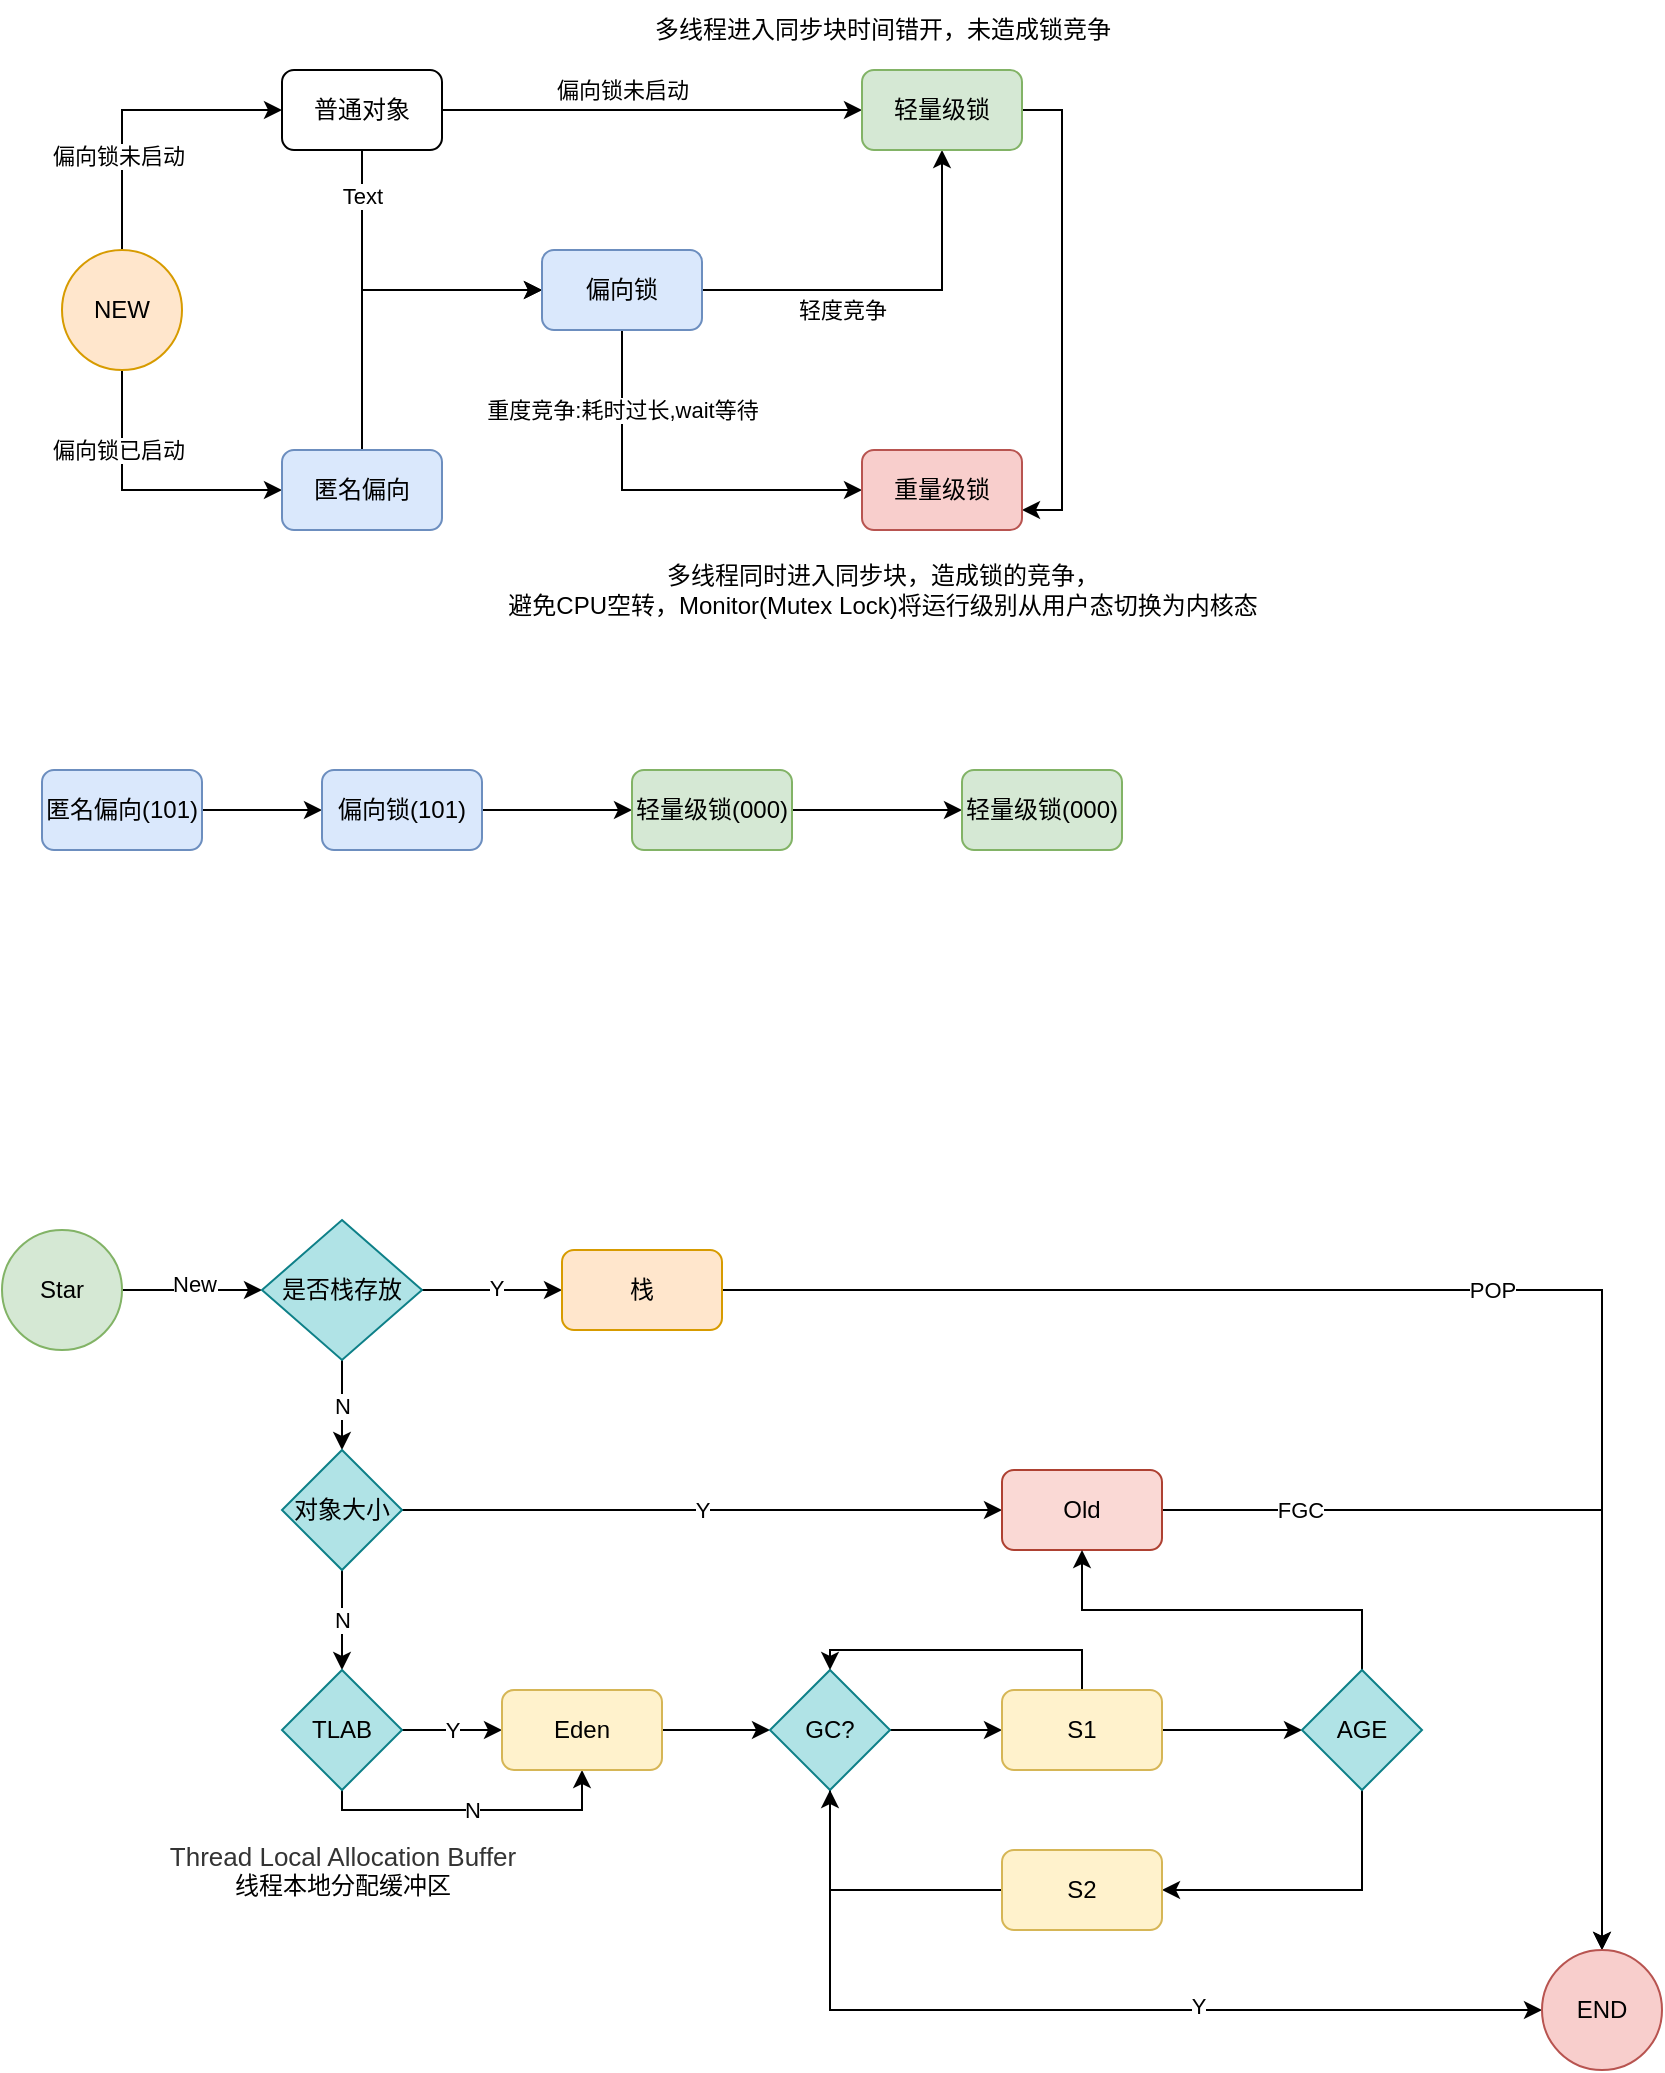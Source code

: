<mxfile version="20.2.3" type="github" pages="2">
  <diagram id="2rhtGO0KNUIndY7hLYg8" name="锁升级">
    <mxGraphModel dx="946" dy="614" grid="1" gridSize="10" guides="1" tooltips="1" connect="1" arrows="1" fold="1" page="1" pageScale="1" pageWidth="827" pageHeight="1169" math="0" shadow="0">
      <root>
        <mxCell id="0" />
        <mxCell id="1" parent="0" />
        <mxCell id="PB4s2rMyjTqHhm2q_QeH-7" style="edgeStyle=orthogonalEdgeStyle;rounded=0;orthogonalLoop=1;jettySize=auto;html=1;exitX=0.5;exitY=1;exitDx=0;exitDy=0;entryX=0;entryY=0.5;entryDx=0;entryDy=0;" parent="1" source="PB4s2rMyjTqHhm2q_QeH-1" target="PB4s2rMyjTqHhm2q_QeH-6" edge="1">
          <mxGeometry relative="1" as="geometry" />
        </mxCell>
        <mxCell id="PB4s2rMyjTqHhm2q_QeH-8" value="偏向锁已启动" style="edgeLabel;html=1;align=center;verticalAlign=middle;resizable=0;points=[];" parent="PB4s2rMyjTqHhm2q_QeH-7" vertex="1" connectable="0">
          <mxGeometry x="-0.429" y="-2" relative="1" as="geometry">
            <mxPoint as="offset" />
          </mxGeometry>
        </mxCell>
        <mxCell id="PB4s2rMyjTqHhm2q_QeH-11" style="edgeStyle=orthogonalEdgeStyle;rounded=0;orthogonalLoop=1;jettySize=auto;html=1;exitX=0.5;exitY=0;exitDx=0;exitDy=0;entryX=0;entryY=0.5;entryDx=0;entryDy=0;" parent="1" source="PB4s2rMyjTqHhm2q_QeH-1" target="PB4s2rMyjTqHhm2q_QeH-4" edge="1">
          <mxGeometry relative="1" as="geometry" />
        </mxCell>
        <mxCell id="PB4s2rMyjTqHhm2q_QeH-12" value="偏向锁未启动" style="edgeLabel;html=1;align=center;verticalAlign=middle;resizable=0;points=[];" parent="PB4s2rMyjTqHhm2q_QeH-11" vertex="1" connectable="0">
          <mxGeometry x="-0.373" y="2" relative="1" as="geometry">
            <mxPoint as="offset" />
          </mxGeometry>
        </mxCell>
        <mxCell id="PB4s2rMyjTqHhm2q_QeH-1" value="NEW" style="ellipse;whiteSpace=wrap;html=1;aspect=fixed;fillColor=#ffe6cc;strokeColor=#d79b00;" parent="1" vertex="1">
          <mxGeometry x="60" y="220" width="60" height="60" as="geometry" />
        </mxCell>
        <mxCell id="PB4s2rMyjTqHhm2q_QeH-16" style="edgeStyle=orthogonalEdgeStyle;rounded=0;orthogonalLoop=1;jettySize=auto;html=1;exitX=1;exitY=0.5;exitDx=0;exitDy=0;entryX=0;entryY=0.5;entryDx=0;entryDy=0;" parent="1" source="PB4s2rMyjTqHhm2q_QeH-4" target="PB4s2rMyjTqHhm2q_QeH-14" edge="1">
          <mxGeometry relative="1" as="geometry" />
        </mxCell>
        <mxCell id="PB4s2rMyjTqHhm2q_QeH-17" value="偏向锁未启动" style="edgeLabel;html=1;align=center;verticalAlign=middle;resizable=0;points=[];" parent="PB4s2rMyjTqHhm2q_QeH-16" vertex="1" connectable="0">
          <mxGeometry x="-0.114" y="-1" relative="1" as="geometry">
            <mxPoint x="-3" y="-11" as="offset" />
          </mxGeometry>
        </mxCell>
        <mxCell id="PB4s2rMyjTqHhm2q_QeH-18" style="edgeStyle=orthogonalEdgeStyle;rounded=0;orthogonalLoop=1;jettySize=auto;html=1;exitX=0.5;exitY=1;exitDx=0;exitDy=0;entryX=0;entryY=0.5;entryDx=0;entryDy=0;" parent="1" source="PB4s2rMyjTqHhm2q_QeH-4" target="PB4s2rMyjTqHhm2q_QeH-13" edge="1">
          <mxGeometry relative="1" as="geometry" />
        </mxCell>
        <mxCell id="PB4s2rMyjTqHhm2q_QeH-20" value="Text" style="edgeLabel;html=1;align=center;verticalAlign=middle;resizable=0;points=[];" parent="PB4s2rMyjTqHhm2q_QeH-18" vertex="1" connectable="0">
          <mxGeometry x="-0.713" relative="1" as="geometry">
            <mxPoint as="offset" />
          </mxGeometry>
        </mxCell>
        <mxCell id="PB4s2rMyjTqHhm2q_QeH-4" value="普通对象" style="rounded=1;whiteSpace=wrap;html=1;" parent="1" vertex="1">
          <mxGeometry x="170" y="130" width="80" height="40" as="geometry" />
        </mxCell>
        <mxCell id="PB4s2rMyjTqHhm2q_QeH-19" style="edgeStyle=orthogonalEdgeStyle;rounded=0;orthogonalLoop=1;jettySize=auto;html=1;exitX=0.5;exitY=0;exitDx=0;exitDy=0;" parent="1" source="PB4s2rMyjTqHhm2q_QeH-6" edge="1">
          <mxGeometry relative="1" as="geometry">
            <mxPoint x="300" y="240" as="targetPoint" />
            <Array as="points">
              <mxPoint x="210" y="240" />
            </Array>
          </mxGeometry>
        </mxCell>
        <mxCell id="PB4s2rMyjTqHhm2q_QeH-6" value="匿名偏向" style="rounded=1;whiteSpace=wrap;html=1;fillColor=#dae8fc;strokeColor=#6c8ebf;" parent="1" vertex="1">
          <mxGeometry x="170" y="320" width="80" height="40" as="geometry" />
        </mxCell>
        <mxCell id="PB4s2rMyjTqHhm2q_QeH-21" value="轻度竞争" style="edgeStyle=orthogonalEdgeStyle;rounded=0;orthogonalLoop=1;jettySize=auto;html=1;exitX=1;exitY=0.5;exitDx=0;exitDy=0;" parent="1" source="PB4s2rMyjTqHhm2q_QeH-13" target="PB4s2rMyjTqHhm2q_QeH-14" edge="1">
          <mxGeometry x="-0.263" y="-10" relative="1" as="geometry">
            <mxPoint as="offset" />
          </mxGeometry>
        </mxCell>
        <mxCell id="PB4s2rMyjTqHhm2q_QeH-22" style="edgeStyle=orthogonalEdgeStyle;rounded=0;orthogonalLoop=1;jettySize=auto;html=1;exitX=0.5;exitY=1;exitDx=0;exitDy=0;entryX=0;entryY=0.5;entryDx=0;entryDy=0;" parent="1" source="PB4s2rMyjTqHhm2q_QeH-13" target="PB4s2rMyjTqHhm2q_QeH-15" edge="1">
          <mxGeometry relative="1" as="geometry" />
        </mxCell>
        <mxCell id="PB4s2rMyjTqHhm2q_QeH-23" value="重度竞争:耗时过长,wait等待" style="edgeLabel;html=1;align=center;verticalAlign=middle;resizable=0;points=[];" parent="PB4s2rMyjTqHhm2q_QeH-22" vertex="1" connectable="0">
          <mxGeometry x="-0.73" y="1" relative="1" as="geometry">
            <mxPoint x="-1" y="13" as="offset" />
          </mxGeometry>
        </mxCell>
        <mxCell id="PB4s2rMyjTqHhm2q_QeH-13" value="偏向锁" style="rounded=1;whiteSpace=wrap;html=1;fillColor=#dae8fc;strokeColor=#6c8ebf;" parent="1" vertex="1">
          <mxGeometry x="300" y="220" width="80" height="40" as="geometry" />
        </mxCell>
        <mxCell id="PB4s2rMyjTqHhm2q_QeH-24" style="edgeStyle=orthogonalEdgeStyle;rounded=0;orthogonalLoop=1;jettySize=auto;html=1;exitX=1;exitY=0.5;exitDx=0;exitDy=0;entryX=1;entryY=0.75;entryDx=0;entryDy=0;" parent="1" source="PB4s2rMyjTqHhm2q_QeH-14" target="PB4s2rMyjTqHhm2q_QeH-15" edge="1">
          <mxGeometry relative="1" as="geometry" />
        </mxCell>
        <mxCell id="PB4s2rMyjTqHhm2q_QeH-14" value="轻量级锁" style="rounded=1;whiteSpace=wrap;html=1;fillColor=#d5e8d4;strokeColor=#82b366;" parent="1" vertex="1">
          <mxGeometry x="460" y="130" width="80" height="40" as="geometry" />
        </mxCell>
        <mxCell id="PB4s2rMyjTqHhm2q_QeH-15" value="重量级锁" style="rounded=1;whiteSpace=wrap;html=1;fillColor=#f8cecc;strokeColor=#b85450;" parent="1" vertex="1">
          <mxGeometry x="460" y="320" width="80" height="40" as="geometry" />
        </mxCell>
        <mxCell id="PB4s2rMyjTqHhm2q_QeH-25" value="多线程进入同步块时间错开，未造成锁竞争" style="text;html=1;align=center;verticalAlign=middle;resizable=0;points=[];autosize=1;strokeColor=none;fillColor=none;" parent="1" vertex="1">
          <mxGeometry x="345" y="95" width="250" height="30" as="geometry" />
        </mxCell>
        <mxCell id="PB4s2rMyjTqHhm2q_QeH-26" value="多线程同时进入同步块，造成锁的竞争，&lt;br&gt;避免CPU空转，Monitor(Mutex Lock)将运行级别从用户态切换为内核态" style="text;html=1;align=center;verticalAlign=middle;resizable=0;points=[];autosize=1;strokeColor=none;fillColor=none;" parent="1" vertex="1">
          <mxGeometry x="270" y="370" width="400" height="40" as="geometry" />
        </mxCell>
        <mxCell id="PB4s2rMyjTqHhm2q_QeH-32" style="edgeStyle=orthogonalEdgeStyle;rounded=0;orthogonalLoop=1;jettySize=auto;html=1;exitX=1;exitY=0.5;exitDx=0;exitDy=0;entryX=0;entryY=0.5;entryDx=0;entryDy=0;" parent="1" source="PB4s2rMyjTqHhm2q_QeH-28" target="PB4s2rMyjTqHhm2q_QeH-29" edge="1">
          <mxGeometry relative="1" as="geometry" />
        </mxCell>
        <mxCell id="PB4s2rMyjTqHhm2q_QeH-28" value="匿名偏向(101)" style="rounded=1;whiteSpace=wrap;html=1;fillColor=#dae8fc;strokeColor=#6c8ebf;" parent="1" vertex="1">
          <mxGeometry x="50" y="480" width="80" height="40" as="geometry" />
        </mxCell>
        <mxCell id="PB4s2rMyjTqHhm2q_QeH-33" style="edgeStyle=orthogonalEdgeStyle;rounded=0;orthogonalLoop=1;jettySize=auto;html=1;exitX=1;exitY=0.5;exitDx=0;exitDy=0;entryX=0;entryY=0.5;entryDx=0;entryDy=0;" parent="1" source="PB4s2rMyjTqHhm2q_QeH-29" target="PB4s2rMyjTqHhm2q_QeH-30" edge="1">
          <mxGeometry relative="1" as="geometry" />
        </mxCell>
        <mxCell id="PB4s2rMyjTqHhm2q_QeH-29" value="偏向锁(101)" style="rounded=1;whiteSpace=wrap;html=1;fillColor=#dae8fc;strokeColor=#6c8ebf;" parent="1" vertex="1">
          <mxGeometry x="190" y="480" width="80" height="40" as="geometry" />
        </mxCell>
        <mxCell id="PB4s2rMyjTqHhm2q_QeH-34" style="edgeStyle=orthogonalEdgeStyle;rounded=0;orthogonalLoop=1;jettySize=auto;html=1;exitX=1;exitY=0.5;exitDx=0;exitDy=0;entryX=0;entryY=0.5;entryDx=0;entryDy=0;" parent="1" source="PB4s2rMyjTqHhm2q_QeH-30" target="PB4s2rMyjTqHhm2q_QeH-31" edge="1">
          <mxGeometry relative="1" as="geometry" />
        </mxCell>
        <mxCell id="PB4s2rMyjTqHhm2q_QeH-30" value="轻量级锁(000)" style="rounded=1;whiteSpace=wrap;html=1;fillColor=#d5e8d4;strokeColor=#82b366;" parent="1" vertex="1">
          <mxGeometry x="345" y="480" width="80" height="40" as="geometry" />
        </mxCell>
        <mxCell id="PB4s2rMyjTqHhm2q_QeH-31" value="轻量级锁(000)" style="rounded=1;whiteSpace=wrap;html=1;fillColor=#d5e8d4;strokeColor=#82b366;" parent="1" vertex="1">
          <mxGeometry x="510" y="480" width="80" height="40" as="geometry" />
        </mxCell>
        <mxCell id="PB4s2rMyjTqHhm2q_QeH-38" style="edgeStyle=orthogonalEdgeStyle;rounded=0;orthogonalLoop=1;jettySize=auto;html=1;exitX=1;exitY=0.5;exitDx=0;exitDy=0;" parent="1" source="PB4s2rMyjTqHhm2q_QeH-36" target="PB4s2rMyjTqHhm2q_QeH-37" edge="1">
          <mxGeometry relative="1" as="geometry" />
        </mxCell>
        <mxCell id="PB4s2rMyjTqHhm2q_QeH-40" value="New" style="edgeLabel;html=1;align=center;verticalAlign=middle;resizable=0;points=[];" parent="PB4s2rMyjTqHhm2q_QeH-38" vertex="1" connectable="0">
          <mxGeometry x="0.029" y="3" relative="1" as="geometry">
            <mxPoint as="offset" />
          </mxGeometry>
        </mxCell>
        <mxCell id="PB4s2rMyjTqHhm2q_QeH-36" value="Star" style="ellipse;whiteSpace=wrap;html=1;aspect=fixed;fillColor=#d5e8d4;strokeColor=#82b366;" parent="1" vertex="1">
          <mxGeometry x="30" y="710" width="60" height="60" as="geometry" />
        </mxCell>
        <mxCell id="PB4s2rMyjTqHhm2q_QeH-44" style="edgeStyle=orthogonalEdgeStyle;rounded=0;orthogonalLoop=1;jettySize=auto;html=1;exitX=1;exitY=0.5;exitDx=0;exitDy=0;" parent="1" source="PB4s2rMyjTqHhm2q_QeH-37" target="PB4s2rMyjTqHhm2q_QeH-43" edge="1">
          <mxGeometry relative="1" as="geometry" />
        </mxCell>
        <mxCell id="PB4s2rMyjTqHhm2q_QeH-45" value="Y" style="edgeLabel;html=1;align=center;verticalAlign=middle;resizable=0;points=[];" parent="PB4s2rMyjTqHhm2q_QeH-44" vertex="1" connectable="0">
          <mxGeometry x="0.057" y="2" relative="1" as="geometry">
            <mxPoint y="1" as="offset" />
          </mxGeometry>
        </mxCell>
        <mxCell id="PB4s2rMyjTqHhm2q_QeH-46" value="N" style="edgeStyle=orthogonalEdgeStyle;rounded=0;orthogonalLoop=1;jettySize=auto;html=1;exitX=0.5;exitY=1;exitDx=0;exitDy=0;entryX=0.5;entryY=0;entryDx=0;entryDy=0;" parent="1" source="PB4s2rMyjTqHhm2q_QeH-37" target="PB4s2rMyjTqHhm2q_QeH-41" edge="1">
          <mxGeometry relative="1" as="geometry" />
        </mxCell>
        <mxCell id="PB4s2rMyjTqHhm2q_QeH-37" value="是否栈存放" style="rhombus;whiteSpace=wrap;html=1;fillColor=#b0e3e6;strokeColor=#0e8088;" parent="1" vertex="1">
          <mxGeometry x="160" y="705" width="80" height="70" as="geometry" />
        </mxCell>
        <mxCell id="PB4s2rMyjTqHhm2q_QeH-48" value="N" style="edgeStyle=orthogonalEdgeStyle;rounded=0;orthogonalLoop=1;jettySize=auto;html=1;exitX=0.5;exitY=1;exitDx=0;exitDy=0;" parent="1" source="PB4s2rMyjTqHhm2q_QeH-41" target="PB4s2rMyjTqHhm2q_QeH-47" edge="1">
          <mxGeometry relative="1" as="geometry" />
        </mxCell>
        <mxCell id="PB4s2rMyjTqHhm2q_QeH-58" value="Y" style="edgeStyle=orthogonalEdgeStyle;rounded=0;orthogonalLoop=1;jettySize=auto;html=1;exitX=1;exitY=0.5;exitDx=0;exitDy=0;" parent="1" source="PB4s2rMyjTqHhm2q_QeH-41" target="PB4s2rMyjTqHhm2q_QeH-49" edge="1">
          <mxGeometry relative="1" as="geometry" />
        </mxCell>
        <mxCell id="PB4s2rMyjTqHhm2q_QeH-41" value="对象大小" style="rhombus;whiteSpace=wrap;html=1;fillColor=#b0e3e6;strokeColor=#0e8088;" parent="1" vertex="1">
          <mxGeometry x="170" y="820" width="60" height="60" as="geometry" />
        </mxCell>
        <mxCell id="PB4s2rMyjTqHhm2q_QeH-61" value="POP" style="edgeStyle=orthogonalEdgeStyle;rounded=0;orthogonalLoop=1;jettySize=auto;html=1;exitX=1;exitY=0.5;exitDx=0;exitDy=0;entryX=0.5;entryY=0;entryDx=0;entryDy=0;" parent="1" source="PB4s2rMyjTqHhm2q_QeH-43" target="PB4s2rMyjTqHhm2q_QeH-60" edge="1">
          <mxGeometry relative="1" as="geometry" />
        </mxCell>
        <mxCell id="PB4s2rMyjTqHhm2q_QeH-43" value="栈" style="rounded=1;whiteSpace=wrap;html=1;fillColor=#ffe6cc;strokeColor=#d79b00;" parent="1" vertex="1">
          <mxGeometry x="310" y="720" width="80" height="40" as="geometry" />
        </mxCell>
        <mxCell id="PB4s2rMyjTqHhm2q_QeH-52" value="Y" style="edgeStyle=orthogonalEdgeStyle;rounded=0;orthogonalLoop=1;jettySize=auto;html=1;exitX=1;exitY=0.5;exitDx=0;exitDy=0;" parent="1" source="PB4s2rMyjTqHhm2q_QeH-47" target="PB4s2rMyjTqHhm2q_QeH-51" edge="1">
          <mxGeometry relative="1" as="geometry" />
        </mxCell>
        <mxCell id="PB4s2rMyjTqHhm2q_QeH-53" value="N" style="edgeStyle=orthogonalEdgeStyle;rounded=0;orthogonalLoop=1;jettySize=auto;html=1;exitX=0.5;exitY=1;exitDx=0;exitDy=0;entryX=0.5;entryY=1;entryDx=0;entryDy=0;" parent="1" source="PB4s2rMyjTqHhm2q_QeH-47" target="PB4s2rMyjTqHhm2q_QeH-51" edge="1">
          <mxGeometry relative="1" as="geometry">
            <Array as="points">
              <mxPoint x="200" y="1000" />
              <mxPoint x="320" y="1000" />
            </Array>
          </mxGeometry>
        </mxCell>
        <mxCell id="PB4s2rMyjTqHhm2q_QeH-47" value="TLAB" style="rhombus;whiteSpace=wrap;html=1;fillColor=#b0e3e6;strokeColor=#0e8088;" parent="1" vertex="1">
          <mxGeometry x="170" y="930" width="60" height="60" as="geometry" />
        </mxCell>
        <mxCell id="PB4s2rMyjTqHhm2q_QeH-63" value="" style="edgeStyle=orthogonalEdgeStyle;rounded=0;orthogonalLoop=1;jettySize=auto;html=1;exitX=1;exitY=0.5;exitDx=0;exitDy=0;entryX=0.5;entryY=0;entryDx=0;entryDy=0;" parent="1" source="PB4s2rMyjTqHhm2q_QeH-49" target="PB4s2rMyjTqHhm2q_QeH-60" edge="1">
          <mxGeometry relative="1" as="geometry">
            <mxPoint x="720" y="920" as="targetPoint" />
          </mxGeometry>
        </mxCell>
        <mxCell id="PB4s2rMyjTqHhm2q_QeH-71" value="FGC" style="edgeLabel;html=1;align=center;verticalAlign=middle;resizable=0;points=[];" parent="PB4s2rMyjTqHhm2q_QeH-63" vertex="1" connectable="0">
          <mxGeometry x="-0.686" y="1" relative="1" as="geometry">
            <mxPoint y="1" as="offset" />
          </mxGeometry>
        </mxCell>
        <mxCell id="PB4s2rMyjTqHhm2q_QeH-49" value="Old" style="rounded=1;whiteSpace=wrap;html=1;fillColor=#fad9d5;strokeColor=#ae4132;" parent="1" vertex="1">
          <mxGeometry x="530" y="830" width="80" height="40" as="geometry" />
        </mxCell>
        <mxCell id="PB4s2rMyjTqHhm2q_QeH-50" value="&lt;span style=&quot;color: rgb(51, 51, 51); font-family: Arial, sans-serif; font-size: 13px; text-align: start; background-color: rgb(255, 255, 255);&quot;&gt;Thread Local Allocation Buffer&lt;br&gt;&lt;/span&gt;线程本地分配缓冲区" style="text;html=1;align=center;verticalAlign=middle;resizable=0;points=[];autosize=1;strokeColor=none;fillColor=none;" parent="1" vertex="1">
          <mxGeometry x="100" y="1010" width="200" height="40" as="geometry" />
        </mxCell>
        <mxCell id="PB4s2rMyjTqHhm2q_QeH-65" style="edgeStyle=orthogonalEdgeStyle;rounded=0;orthogonalLoop=1;jettySize=auto;html=1;exitX=1;exitY=0.5;exitDx=0;exitDy=0;entryX=0;entryY=0.5;entryDx=0;entryDy=0;" parent="1" source="PB4s2rMyjTqHhm2q_QeH-51" target="PB4s2rMyjTqHhm2q_QeH-56" edge="1">
          <mxGeometry relative="1" as="geometry" />
        </mxCell>
        <mxCell id="PB4s2rMyjTqHhm2q_QeH-51" value="Eden" style="rounded=1;whiteSpace=wrap;html=1;fillColor=#fff2cc;strokeColor=#d6b656;" parent="1" vertex="1">
          <mxGeometry x="280" y="940" width="80" height="40" as="geometry" />
        </mxCell>
        <mxCell id="PB4s2rMyjTqHhm2q_QeH-66" style="edgeStyle=orthogonalEdgeStyle;rounded=0;orthogonalLoop=1;jettySize=auto;html=1;exitX=1;exitY=0.5;exitDx=0;exitDy=0;entryX=0;entryY=0.5;entryDx=0;entryDy=0;" parent="1" source="PB4s2rMyjTqHhm2q_QeH-56" target="PB4s2rMyjTqHhm2q_QeH-64" edge="1">
          <mxGeometry relative="1" as="geometry" />
        </mxCell>
        <mxCell id="PB4s2rMyjTqHhm2q_QeH-75" style="edgeStyle=orthogonalEdgeStyle;rounded=0;orthogonalLoop=1;jettySize=auto;html=1;exitX=0.5;exitY=1;exitDx=0;exitDy=0;entryX=0;entryY=0.5;entryDx=0;entryDy=0;" parent="1" source="PB4s2rMyjTqHhm2q_QeH-56" target="PB4s2rMyjTqHhm2q_QeH-60" edge="1">
          <mxGeometry relative="1" as="geometry" />
        </mxCell>
        <mxCell id="PB4s2rMyjTqHhm2q_QeH-76" value="Y" style="edgeLabel;html=1;align=center;verticalAlign=middle;resizable=0;points=[];" parent="PB4s2rMyjTqHhm2q_QeH-75" vertex="1" connectable="0">
          <mxGeometry x="0.262" y="3" relative="1" as="geometry">
            <mxPoint y="1" as="offset" />
          </mxGeometry>
        </mxCell>
        <mxCell id="PB4s2rMyjTqHhm2q_QeH-56" value="GC?" style="rhombus;whiteSpace=wrap;html=1;fillColor=#b0e3e6;strokeColor=#0e8088;" parent="1" vertex="1">
          <mxGeometry x="414" y="930" width="60" height="60" as="geometry" />
        </mxCell>
        <mxCell id="PB4s2rMyjTqHhm2q_QeH-60" value="END" style="ellipse;whiteSpace=wrap;html=1;aspect=fixed;fillColor=#f8cecc;strokeColor=#b85450;" parent="1" vertex="1">
          <mxGeometry x="800" y="1070" width="60" height="60" as="geometry" />
        </mxCell>
        <mxCell id="PB4s2rMyjTqHhm2q_QeH-67" style="edgeStyle=orthogonalEdgeStyle;rounded=0;orthogonalLoop=1;jettySize=auto;html=1;exitX=0.5;exitY=0;exitDx=0;exitDy=0;entryX=0.5;entryY=0;entryDx=0;entryDy=0;" parent="1" source="PB4s2rMyjTqHhm2q_QeH-64" target="PB4s2rMyjTqHhm2q_QeH-56" edge="1">
          <mxGeometry relative="1" as="geometry" />
        </mxCell>
        <mxCell id="PB4s2rMyjTqHhm2q_QeH-69" style="edgeStyle=orthogonalEdgeStyle;rounded=0;orthogonalLoop=1;jettySize=auto;html=1;exitX=1;exitY=0.5;exitDx=0;exitDy=0;entryX=0;entryY=0.5;entryDx=0;entryDy=0;" parent="1" source="PB4s2rMyjTqHhm2q_QeH-64" target="PB4s2rMyjTqHhm2q_QeH-68" edge="1">
          <mxGeometry relative="1" as="geometry" />
        </mxCell>
        <mxCell id="PB4s2rMyjTqHhm2q_QeH-64" value="S1" style="rounded=1;whiteSpace=wrap;html=1;fillColor=#fff2cc;strokeColor=#d6b656;" parent="1" vertex="1">
          <mxGeometry x="530" y="940" width="80" height="40" as="geometry" />
        </mxCell>
        <mxCell id="PB4s2rMyjTqHhm2q_QeH-70" style="edgeStyle=orthogonalEdgeStyle;rounded=0;orthogonalLoop=1;jettySize=auto;html=1;exitX=0.5;exitY=0;exitDx=0;exitDy=0;entryX=0.5;entryY=1;entryDx=0;entryDy=0;" parent="1" source="PB4s2rMyjTqHhm2q_QeH-68" target="PB4s2rMyjTqHhm2q_QeH-49" edge="1">
          <mxGeometry relative="1" as="geometry" />
        </mxCell>
        <mxCell id="PB4s2rMyjTqHhm2q_QeH-73" style="edgeStyle=orthogonalEdgeStyle;rounded=0;orthogonalLoop=1;jettySize=auto;html=1;exitX=0.5;exitY=1;exitDx=0;exitDy=0;entryX=1;entryY=0.5;entryDx=0;entryDy=0;" parent="1" source="PB4s2rMyjTqHhm2q_QeH-68" target="PB4s2rMyjTqHhm2q_QeH-72" edge="1">
          <mxGeometry relative="1" as="geometry" />
        </mxCell>
        <mxCell id="PB4s2rMyjTqHhm2q_QeH-68" value="AGE" style="rhombus;whiteSpace=wrap;html=1;fillColor=#b0e3e6;strokeColor=#0e8088;" parent="1" vertex="1">
          <mxGeometry x="680" y="930" width="60" height="60" as="geometry" />
        </mxCell>
        <mxCell id="PB4s2rMyjTqHhm2q_QeH-74" style="edgeStyle=orthogonalEdgeStyle;rounded=0;orthogonalLoop=1;jettySize=auto;html=1;exitX=0;exitY=0.5;exitDx=0;exitDy=0;entryX=0.5;entryY=1;entryDx=0;entryDy=0;" parent="1" source="PB4s2rMyjTqHhm2q_QeH-72" target="PB4s2rMyjTqHhm2q_QeH-56" edge="1">
          <mxGeometry relative="1" as="geometry" />
        </mxCell>
        <mxCell id="PB4s2rMyjTqHhm2q_QeH-72" value="S2" style="rounded=1;whiteSpace=wrap;html=1;fillColor=#fff2cc;strokeColor=#d6b656;" parent="1" vertex="1">
          <mxGeometry x="530" y="1020" width="80" height="40" as="geometry" />
        </mxCell>
      </root>
    </mxGraphModel>
  </diagram>
  <diagram id="WdAiNEezz_HKlC2aI6Q0" name="数据合规演练">
    <mxGraphModel dx="946" dy="614" grid="1" gridSize="10" guides="1" tooltips="1" connect="1" arrows="1" fold="1" page="1" pageScale="1" pageWidth="2336" pageHeight="1654" math="0" shadow="0">
      <root>
        <mxCell id="0" />
        <mxCell id="1" parent="0" />
        <mxCell id="S-6Q8C6KNOxBGI507_m--7" value="" style="edgeStyle=orthogonalEdgeStyle;rounded=0;orthogonalLoop=1;jettySize=auto;exitX=1;exitY=0.5;exitDx=0;exitDy=0;entryX=0;entryY=0.5;entryDx=0;entryDy=0;labelBorderColor=none;html=1;sketch=1;" parent="1" source="S-6Q8C6KNOxBGI507_m--1" target="S-6Q8C6KNOxBGI507_m--15" edge="1">
          <mxGeometry relative="1" as="geometry">
            <mxPoint x="270" y="260" as="targetPoint" />
          </mxGeometry>
        </mxCell>
        <mxCell id="S-6Q8C6KNOxBGI507_m--1" value="开始" style="ellipse;whiteSpace=wrap;aspect=fixed;fillColor=#f5f5f5;strokeColor=#666666;fontColor=#333333;sketch=1;shadow=0;labelBorderColor=none;html=1;" parent="1" vertex="1">
          <mxGeometry x="135" y="230" width="60" height="60" as="geometry" />
        </mxCell>
        <mxCell id="S-6Q8C6KNOxBGI507_m--8" style="edgeStyle=orthogonalEdgeStyle;rounded=0;orthogonalLoop=1;jettySize=auto;html=1;exitX=1;exitY=0.5;exitDx=0;exitDy=0;" parent="1" edge="1">
          <mxGeometry relative="1" as="geometry">
            <mxPoint x="280" y="260" as="sourcePoint" />
          </mxGeometry>
        </mxCell>
        <mxCell id="S-6Q8C6KNOxBGI507_m--9" style="edgeStyle=orthogonalEdgeStyle;rounded=0;orthogonalLoop=1;jettySize=auto;html=1;exitX=1;exitY=0.5;exitDx=0;exitDy=0;" parent="1" edge="1">
          <mxGeometry relative="1" as="geometry">
            <mxPoint x="414" y="260" as="sourcePoint" />
          </mxGeometry>
        </mxCell>
        <mxCell id="S-6Q8C6KNOxBGI507_m--10" style="edgeStyle=orthogonalEdgeStyle;rounded=0;orthogonalLoop=1;jettySize=auto;html=1;exitX=1;exitY=0.5;exitDx=0;exitDy=0;entryX=0;entryY=0.5;entryDx=0;entryDy=0;" parent="1" edge="1">
          <mxGeometry relative="1" as="geometry">
            <mxPoint x="550" y="260" as="sourcePoint" />
          </mxGeometry>
        </mxCell>
        <mxCell id="S-6Q8C6KNOxBGI507_m--14" value="" style="edgeStyle=orthogonalEdgeStyle;rounded=0;orthogonalLoop=1;jettySize=auto;exitX=1;exitY=0.5;exitDx=0;exitDy=0;entryX=0;entryY=0.5;entryDx=0;entryDy=0;labelBorderColor=none;html=1;sketch=1;" parent="1" source="S-6Q8C6KNOxBGI507_m--16" target="S-6Q8C6KNOxBGI507_m--11" edge="1">
          <mxGeometry relative="1" as="geometry">
            <mxPoint x="760" y="260" as="sourcePoint" />
            <Array as="points">
              <mxPoint x="520" y="160" />
              <mxPoint x="520" y="260" />
            </Array>
          </mxGeometry>
        </mxCell>
        <mxCell id="S-6Q8C6KNOxBGI507_m--28" value="" style="edgeStyle=orthogonalEdgeStyle;rounded=0;orthogonalLoop=1;jettySize=auto;exitX=0.5;exitY=0;exitDx=0;exitDy=0;entryX=0.5;entryY=0;entryDx=0;entryDy=0;labelBorderColor=none;html=1;shadow=0;sketch=1;" parent="1" source="S-6Q8C6KNOxBGI507_m--11" target="S-6Q8C6KNOxBGI507_m--15" edge="1">
          <mxGeometry relative="1" as="geometry">
            <Array as="points">
              <mxPoint x="615" y="100" />
              <mxPoint x="295" y="100" />
            </Array>
          </mxGeometry>
        </mxCell>
        <mxCell id="S-6Q8C6KNOxBGI507_m--29" value="否" style="edgeLabel;align=center;verticalAlign=middle;resizable=0;points=[];labelBorderColor=none;html=1;" parent="S-6Q8C6KNOxBGI507_m--28" vertex="1" connectable="0">
          <mxGeometry x="-0.764" y="1" relative="1" as="geometry">
            <mxPoint x="-169" y="-56" as="offset" />
          </mxGeometry>
        </mxCell>
        <mxCell id="S-6Q8C6KNOxBGI507_m--48" value="" style="edgeStyle=orthogonalEdgeStyle;rounded=0;orthogonalLoop=1;jettySize=auto;exitX=1;exitY=0.5;exitDx=0;exitDy=0;entryX=0;entryY=0.5;entryDx=0;entryDy=0;labelBorderColor=none;html=1;" parent="1" source="S-6Q8C6KNOxBGI507_m--11" target="S-6Q8C6KNOxBGI507_m--32" edge="1">
          <mxGeometry relative="1" as="geometry" />
        </mxCell>
        <mxCell id="S-6Q8C6KNOxBGI507_m--49" value="是" style="edgeLabel;align=center;verticalAlign=middle;resizable=0;points=[];labelBorderColor=none;html=1;" parent="S-6Q8C6KNOxBGI507_m--48" vertex="1" connectable="0">
          <mxGeometry x="-0.4" y="-1" relative="1" as="geometry">
            <mxPoint x="5" y="-1" as="offset" />
          </mxGeometry>
        </mxCell>
        <mxCell id="S-6Q8C6KNOxBGI507_m--11" value="准备完成" style="rhombus;whiteSpace=wrap;fillColor=#f5f5f5;strokeColor=#666666;labelBorderColor=none;html=1;sketch=1;shadow=0;rounded=1;" parent="1" vertex="1">
          <mxGeometry x="580" y="225" width="70" height="70" as="geometry" />
        </mxCell>
        <mxCell id="S-6Q8C6KNOxBGI507_m--20" value="" style="edgeStyle=orthogonalEdgeStyle;rounded=0;orthogonalLoop=1;jettySize=auto;exitX=1;exitY=0.5;exitDx=0;exitDy=0;entryX=0;entryY=0.5;entryDx=0;entryDy=0;labelBorderColor=none;html=1;sketch=1;shadow=0;" parent="1" source="S-6Q8C6KNOxBGI507_m--15" target="S-6Q8C6KNOxBGI507_m--16" edge="1">
          <mxGeometry relative="1" as="geometry">
            <Array as="points">
              <mxPoint x="370" y="260" />
              <mxPoint x="370" y="160" />
            </Array>
          </mxGeometry>
        </mxCell>
        <mxCell id="S-6Q8C6KNOxBGI507_m--21" value="" style="edgeStyle=orthogonalEdgeStyle;rounded=0;orthogonalLoop=1;jettySize=auto;exitX=1;exitY=0.5;exitDx=0;exitDy=0;entryX=0;entryY=0.5;entryDx=0;entryDy=0;labelBorderColor=none;html=1;sketch=1;shadow=0;" parent="1" source="S-6Q8C6KNOxBGI507_m--15" target="S-6Q8C6KNOxBGI507_m--17" edge="1">
          <mxGeometry relative="1" as="geometry">
            <Array as="points">
              <mxPoint x="370" y="260" />
              <mxPoint x="370" y="230" />
            </Array>
          </mxGeometry>
        </mxCell>
        <mxCell id="S-6Q8C6KNOxBGI507_m--22" value="" style="edgeStyle=orthogonalEdgeStyle;rounded=0;orthogonalLoop=1;jettySize=auto;exitX=1;exitY=0.5;exitDx=0;exitDy=0;entryX=0;entryY=0.5;entryDx=0;entryDy=0;labelBorderColor=none;html=1;sketch=1;shadow=0;" parent="1" source="S-6Q8C6KNOxBGI507_m--15" target="S-6Q8C6KNOxBGI507_m--18" edge="1">
          <mxGeometry relative="1" as="geometry">
            <Array as="points">
              <mxPoint x="370" y="260" />
              <mxPoint x="370" y="300" />
            </Array>
          </mxGeometry>
        </mxCell>
        <mxCell id="S-6Q8C6KNOxBGI507_m--23" value="" style="edgeStyle=orthogonalEdgeStyle;rounded=0;orthogonalLoop=1;jettySize=auto;exitX=1;exitY=0.5;exitDx=0;exitDy=0;entryX=0;entryY=0.5;entryDx=0;entryDy=0;labelBorderColor=none;html=1;sketch=1;shadow=0;" parent="1" source="S-6Q8C6KNOxBGI507_m--15" target="S-6Q8C6KNOxBGI507_m--19" edge="1">
          <mxGeometry relative="1" as="geometry">
            <Array as="points">
              <mxPoint x="370" y="260" />
              <mxPoint x="370" y="360" />
            </Array>
          </mxGeometry>
        </mxCell>
        <mxCell id="-vhtWaNPFN5jN0HWjEtj-32" style="edgeStyle=orthogonalEdgeStyle;rounded=0;sketch=1;orthogonalLoop=1;jettySize=auto;html=1;exitX=1;exitY=0.5;exitDx=0;exitDy=0;entryX=0;entryY=0.5;entryDx=0;entryDy=0;shadow=0;labelBackgroundColor=#A8E5FF;labelBorderColor=none;" parent="1" source="S-6Q8C6KNOxBGI507_m--15" target="-vhtWaNPFN5jN0HWjEtj-31" edge="1">
          <mxGeometry relative="1" as="geometry" />
        </mxCell>
        <mxCell id="S-6Q8C6KNOxBGI507_m--15" value="检查配置" style="rounded=1;whiteSpace=wrap;fillColor=#f5f5f5;strokeColor=#666666;fontColor=#333333;labelBorderColor=none;html=1;shadow=0;sketch=1;glass=0;" parent="1" vertex="1">
          <mxGeometry x="250" y="240" width="90" height="40" as="geometry" />
        </mxCell>
        <mxCell id="S-6Q8C6KNOxBGI507_m--16" value="上线文档准备" style="rounded=1;whiteSpace=wrap;fillColor=#f5f5f5;strokeColor=#666666;fontColor=#333333;labelBorderColor=none;html=1;shadow=0;sketch=1;glass=0;" parent="1" vertex="1">
          <mxGeometry x="400" y="140" width="90" height="40" as="geometry" />
        </mxCell>
        <mxCell id="S-6Q8C6KNOxBGI507_m--24" value="" style="edgeStyle=orthogonalEdgeStyle;rounded=0;orthogonalLoop=1;jettySize=auto;exitX=1;exitY=0.5;exitDx=0;exitDy=0;entryX=0;entryY=0.5;entryDx=0;entryDy=0;labelBorderColor=none;html=1;sketch=1;" parent="1" source="S-6Q8C6KNOxBGI507_m--17" target="S-6Q8C6KNOxBGI507_m--11" edge="1">
          <mxGeometry relative="1" as="geometry">
            <Array as="points">
              <mxPoint x="520" y="230" />
              <mxPoint x="520" y="260" />
            </Array>
          </mxGeometry>
        </mxCell>
        <mxCell id="S-6Q8C6KNOxBGI507_m--17" value="服务上线检查" style="rounded=1;whiteSpace=wrap;fillColor=#f5f5f5;strokeColor=#666666;fontColor=#333333;labelBorderColor=none;html=1;shadow=0;sketch=1;glass=0;" parent="1" vertex="1">
          <mxGeometry x="400" y="210" width="90" height="40" as="geometry" />
        </mxCell>
        <mxCell id="S-6Q8C6KNOxBGI507_m--26" value="" style="edgeStyle=orthogonalEdgeStyle;rounded=0;orthogonalLoop=1;jettySize=auto;exitX=1;exitY=0.5;exitDx=0;exitDy=0;entryX=0;entryY=0.5;entryDx=0;entryDy=0;labelBorderColor=none;html=1;sketch=1;" parent="1" source="S-6Q8C6KNOxBGI507_m--18" target="S-6Q8C6KNOxBGI507_m--11" edge="1">
          <mxGeometry relative="1" as="geometry">
            <Array as="points">
              <mxPoint x="520" y="300" />
              <mxPoint x="520" y="260" />
            </Array>
          </mxGeometry>
        </mxCell>
        <mxCell id="S-6Q8C6KNOxBGI507_m--18" value="数据源配置准备" style="rounded=1;whiteSpace=wrap;fillColor=#f5f5f5;strokeColor=#666666;fontColor=#333333;labelBorderColor=none;html=1;shadow=0;sketch=1;glass=0;" parent="1" vertex="1">
          <mxGeometry x="400" y="280" width="90" height="40" as="geometry" />
        </mxCell>
        <mxCell id="S-6Q8C6KNOxBGI507_m--27" value="" style="edgeStyle=orthogonalEdgeStyle;rounded=0;orthogonalLoop=1;jettySize=auto;exitX=1;exitY=0.5;exitDx=0;exitDy=0;entryX=0;entryY=0.5;entryDx=0;entryDy=0;labelBorderColor=none;html=1;sketch=1;" parent="1" source="S-6Q8C6KNOxBGI507_m--19" target="S-6Q8C6KNOxBGI507_m--11" edge="1">
          <mxGeometry relative="1" as="geometry">
            <Array as="points">
              <mxPoint x="520" y="360" />
              <mxPoint x="520" y="260" />
            </Array>
          </mxGeometry>
        </mxCell>
        <mxCell id="S-6Q8C6KNOxBGI507_m--19" value="加解密脚本准备" style="rounded=1;whiteSpace=wrap;fillColor=#f5f5f5;strokeColor=#666666;fontColor=#333333;labelBorderColor=none;html=1;shadow=0;sketch=1;glass=0;" parent="1" vertex="1">
          <mxGeometry x="400" y="340" width="90" height="40" as="geometry" />
        </mxCell>
        <mxCell id="S-6Q8C6KNOxBGI507_m--50" value="" style="edgeStyle=orthogonalEdgeStyle;rounded=0;orthogonalLoop=1;jettySize=auto;exitX=1;exitY=0.5;exitDx=0;exitDy=0;entryX=0;entryY=0.5;entryDx=0;entryDy=0;labelBorderColor=none;html=1;sketch=1;" parent="1" source="S-6Q8C6KNOxBGI507_m--32" target="S-6Q8C6KNOxBGI507_m--34" edge="1">
          <mxGeometry relative="1" as="geometry" />
        </mxCell>
        <mxCell id="S-6Q8C6KNOxBGI507_m--32" value="变更鱼骨配置" style="rounded=1;whiteSpace=wrap;fillColor=#dae8fc;strokeColor=#6c8ebf;labelBorderColor=none;html=1;sketch=1;shadow=0;" parent="1" vertex="1">
          <mxGeometry x="700" y="240" width="90" height="40" as="geometry" />
        </mxCell>
        <mxCell id="-vhtWaNPFN5jN0HWjEtj-2" style="edgeStyle=orthogonalEdgeStyle;rounded=0;sketch=1;orthogonalLoop=1;jettySize=auto;html=1;exitX=1;exitY=0.5;exitDx=0;exitDy=0;entryX=0;entryY=0.5;entryDx=0;entryDy=0;shadow=0;labelBackgroundColor=#A8E5FF;labelBorderColor=none;" parent="1" source="S-6Q8C6KNOxBGI507_m--34" target="-vhtWaNPFN5jN0HWjEtj-9" edge="1">
          <mxGeometry relative="1" as="geometry">
            <mxPoint x="980" y="260" as="targetPoint" />
          </mxGeometry>
        </mxCell>
        <mxCell id="-vhtWaNPFN5jN0HWjEtj-34" style="edgeStyle=orthogonalEdgeStyle;rounded=0;sketch=1;orthogonalLoop=1;jettySize=auto;html=1;exitX=1;exitY=0.5;exitDx=0;exitDy=0;entryX=0;entryY=0.5;entryDx=0;entryDy=0;shadow=0;labelBackgroundColor=#A8E5FF;labelBorderColor=none;" parent="1" source="S-6Q8C6KNOxBGI507_m--34" target="-vhtWaNPFN5jN0HWjEtj-10" edge="1">
          <mxGeometry relative="1" as="geometry" />
        </mxCell>
        <mxCell id="S-6Q8C6KNOxBGI507_m--34" value="curl刷新配置" style="rounded=1;whiteSpace=wrap;fillColor=#dae8fc;strokeColor=#6c8ebf;labelBorderColor=none;html=1;sketch=1;shadow=0;" parent="1" vertex="1">
          <mxGeometry x="840" y="240" width="90" height="40" as="geometry" />
        </mxCell>
        <mxCell id="-vhtWaNPFN5jN0HWjEtj-22" style="edgeStyle=orthogonalEdgeStyle;rounded=0;sketch=1;orthogonalLoop=1;jettySize=auto;html=1;exitX=1;exitY=0.5;exitDx=0;exitDy=0;entryX=0;entryY=0.5;entryDx=0;entryDy=0;shadow=0;labelBackgroundColor=#A8E5FF;labelBorderColor=none;" parent="1" source="S-6Q8C6KNOxBGI507_m--35" target="-vhtWaNPFN5jN0HWjEtj-18" edge="1">
          <mxGeometry relative="1" as="geometry" />
        </mxCell>
        <mxCell id="-vhtWaNPFN5jN0HWjEtj-24" style="edgeStyle=orthogonalEdgeStyle;rounded=0;sketch=1;orthogonalLoop=1;jettySize=auto;html=1;exitX=1;exitY=0.5;exitDx=0;exitDy=0;entryX=0;entryY=0.5;entryDx=0;entryDy=0;shadow=0;labelBackgroundColor=#A8E5FF;labelBorderColor=none;" parent="1" source="S-6Q8C6KNOxBGI507_m--35" target="-vhtWaNPFN5jN0HWjEtj-19" edge="1">
          <mxGeometry relative="1" as="geometry" />
        </mxCell>
        <mxCell id="-vhtWaNPFN5jN0HWjEtj-25" style="edgeStyle=orthogonalEdgeStyle;rounded=0;sketch=1;orthogonalLoop=1;jettySize=auto;html=1;exitX=1;exitY=0.5;exitDx=0;exitDy=0;entryX=0;entryY=0.5;entryDx=0;entryDy=0;shadow=0;labelBackgroundColor=#A8E5FF;labelBorderColor=none;" parent="1" source="S-6Q8C6KNOxBGI507_m--35" target="-vhtWaNPFN5jN0HWjEtj-21" edge="1">
          <mxGeometry relative="1" as="geometry" />
        </mxCell>
        <mxCell id="-vhtWaNPFN5jN0HWjEtj-26" style="edgeStyle=orthogonalEdgeStyle;rounded=0;sketch=1;orthogonalLoop=1;jettySize=auto;html=1;exitX=1;exitY=0.5;exitDx=0;exitDy=0;entryX=0;entryY=0.5;entryDx=0;entryDy=0;shadow=0;labelBackgroundColor=#A8E5FF;labelBorderColor=none;" parent="1" source="S-6Q8C6KNOxBGI507_m--35" target="-vhtWaNPFN5jN0HWjEtj-20" edge="1">
          <mxGeometry relative="1" as="geometry" />
        </mxCell>
        <mxCell id="S-6Q8C6KNOxBGI507_m--35" value="业务验证" style="rounded=1;whiteSpace=wrap;fillColor=#dae8fc;strokeColor=#6c8ebf;labelBorderColor=none;html=1;sketch=1;shadow=0;" parent="1" vertex="1">
          <mxGeometry x="1120" y="240" width="90" height="40" as="geometry" />
        </mxCell>
        <mxCell id="S-6Q8C6KNOxBGI507_m--80" value="" style="edgeStyle=orthogonalEdgeStyle;rounded=0;orthogonalLoop=1;jettySize=auto;exitX=1;exitY=0.5;exitDx=0;exitDy=0;entryX=0;entryY=0.5;entryDx=0;entryDy=0;labelBackgroundColor=#A8E5FF;labelBorderColor=none;html=1;sketch=1;" parent="1" source="S-6Q8C6KNOxBGI507_m--46" target="S-6Q8C6KNOxBGI507_m--79" edge="1">
          <mxGeometry relative="1" as="geometry" />
        </mxCell>
        <mxCell id="S-6Q8C6KNOxBGI507_m--82" value="是" style="edgeLabel;align=center;verticalAlign=middle;resizable=0;points=[];labelBorderColor=none;html=1;" parent="S-6Q8C6KNOxBGI507_m--80" vertex="1" connectable="0">
          <mxGeometry x="-0.325" y="-3" relative="1" as="geometry">
            <mxPoint y="-3" as="offset" />
          </mxGeometry>
        </mxCell>
        <mxCell id="S-6Q8C6KNOxBGI507_m--46" value="验证成功" style="rhombus;whiteSpace=wrap;fillColor=#dae8fc;strokeColor=#6c8ebf;labelBorderColor=none;html=1;sketch=1;shadow=0;rounded=1;" parent="1" vertex="1">
          <mxGeometry x="1440" y="225" width="70" height="70" as="geometry" />
        </mxCell>
        <mxCell id="S-6Q8C6KNOxBGI507_m--47" value="结束" style="ellipse;whiteSpace=wrap;aspect=fixed;fillColor=#f8cecc;strokeColor=#b85450;gradientColor=none;shadow=1;sketch=1;labelBorderColor=none;html=1;" parent="1" vertex="1">
          <mxGeometry x="1720" y="230" width="60" height="60" as="geometry" />
        </mxCell>
        <mxCell id="S-6Q8C6KNOxBGI507_m--60" value="" style="edgeStyle=orthogonalEdgeStyle;rounded=0;orthogonalLoop=1;jettySize=auto;exitX=0;exitY=0.5;exitDx=0;exitDy=0;entryX=1;entryY=0.5;entryDx=0;entryDy=0;labelBackgroundColor=#A8E5FF;labelBorderColor=none;html=1;sketch=1;" parent="1" source="S-6Q8C6KNOxBGI507_m--55" target="S-6Q8C6KNOxBGI507_m--57" edge="1">
          <mxGeometry relative="1" as="geometry" />
        </mxCell>
        <mxCell id="S-6Q8C6KNOxBGI507_m--55" value="变更鱼骨配置" style="rounded=1;whiteSpace=wrap;fillColor=#f8cecc;strokeColor=#b85450;labelBorderColor=none;html=1;sketch=1;shadow=0;" parent="1" vertex="1">
          <mxGeometry x="1100" y="460" width="90" height="40" as="geometry" />
        </mxCell>
        <mxCell id="TixKQl3dPSeUQMG79ixl-7" style="edgeStyle=orthogonalEdgeStyle;rounded=0;orthogonalLoop=1;jettySize=auto;html=1;exitX=0;exitY=0.5;exitDx=0;exitDy=0;entryX=1;entryY=0.5;entryDx=0;entryDy=0;" parent="1" source="S-6Q8C6KNOxBGI507_m--57" target="S-6Q8C6KNOxBGI507_m--58" edge="1">
          <mxGeometry relative="1" as="geometry" />
        </mxCell>
        <mxCell id="S-6Q8C6KNOxBGI507_m--57" value="curl刷新配置" style="rounded=1;whiteSpace=wrap;fillColor=#f8cecc;strokeColor=#b85450;labelBorderColor=none;html=1;sketch=1;shadow=0;" parent="1" vertex="1">
          <mxGeometry x="970" y="460" width="90" height="40" as="geometry" />
        </mxCell>
        <mxCell id="S-6Q8C6KNOxBGI507_m--62" value="" style="edgeStyle=orthogonalEdgeStyle;rounded=0;orthogonalLoop=1;jettySize=auto;exitX=0;exitY=0.5;exitDx=0;exitDy=0;entryX=1;entryY=0.5;entryDx=0;entryDy=0;labelBackgroundColor=#A8E5FF;labelBorderColor=none;html=1;sketch=1;" parent="1" source="S-6Q8C6KNOxBGI507_m--58" target="S-6Q8C6KNOxBGI507_m--59" edge="1">
          <mxGeometry relative="1" as="geometry" />
        </mxCell>
        <mxCell id="S-6Q8C6KNOxBGI507_m--58" value="解密影响数据" style="rounded=1;whiteSpace=wrap;fillColor=#f8cecc;strokeColor=#b85450;labelBorderColor=none;html=1;sketch=1;shadow=0;" parent="1" vertex="1">
          <mxGeometry x="840" y="460" width="90" height="40" as="geometry" />
        </mxCell>
        <mxCell id="S-6Q8C6KNOxBGI507_m--68" value="" style="edgeStyle=orthogonalEdgeStyle;rounded=0;orthogonalLoop=1;jettySize=auto;exitX=0;exitY=0.5;exitDx=0;exitDy=0;entryX=1;entryY=0.5;entryDx=0;entryDy=0;labelBackgroundColor=#A8E5FF;labelBorderColor=none;html=1;sketch=1;" parent="1" source="S-6Q8C6KNOxBGI507_m--59" target="S-6Q8C6KNOxBGI507_m--67" edge="1">
          <mxGeometry relative="1" as="geometry" />
        </mxCell>
        <mxCell id="S-6Q8C6KNOxBGI507_m--59" value="解密校验" style="rounded=1;whiteSpace=wrap;fillColor=#f8cecc;strokeColor=#b85450;labelBorderColor=none;html=1;sketch=1;shadow=0;" parent="1" vertex="1">
          <mxGeometry x="700" y="460" width="90" height="40" as="geometry" />
        </mxCell>
        <mxCell id="S-6Q8C6KNOxBGI507_m--63" value="1.确认影响数据查询条件" style="text;align=center;verticalAlign=middle;resizable=0;points=[];autosize=1;strokeColor=none;fillColor=none;labelBorderColor=none;html=1;" parent="1" vertex="1">
          <mxGeometry x="810" y="360" width="150" height="30" as="geometry" />
        </mxCell>
        <mxCell id="-vhtWaNPFN5jN0HWjEtj-14" value="" style="edgeStyle=orthogonalEdgeStyle;rounded=0;sketch=1;orthogonalLoop=1;jettySize=auto;html=1;shadow=0;labelBackgroundColor=#A8E5FF;labelBorderColor=none;" parent="1" source="S-6Q8C6KNOxBGI507_m--65" target="S-6Q8C6KNOxBGI507_m--58" edge="1">
          <mxGeometry relative="1" as="geometry">
            <Array as="points">
              <mxPoint x="885" y="430" />
              <mxPoint x="885" y="430" />
            </Array>
          </mxGeometry>
        </mxCell>
        <mxCell id="S-6Q8C6KNOxBGI507_m--65" value="2.根据加解密脚本进行快速回滚" style="text;align=center;verticalAlign=middle;resizable=0;points=[];autosize=1;strokeColor=none;fillColor=none;labelBorderColor=none;html=1;" parent="1" vertex="1">
          <mxGeometry x="810" y="385" width="190" height="30" as="geometry" />
        </mxCell>
        <mxCell id="S-6Q8C6KNOxBGI507_m--69" value="" style="edgeStyle=orthogonalEdgeStyle;rounded=0;orthogonalLoop=1;jettySize=auto;exitX=0.5;exitY=0;exitDx=0;exitDy=0;entryX=0.5;entryY=0;entryDx=0;entryDy=0;labelBackgroundColor=#A8E5FF;labelBorderColor=none;html=1;sketch=1;" parent="1" source="S-6Q8C6KNOxBGI507_m--67" target="S-6Q8C6KNOxBGI507_m--59" edge="1">
          <mxGeometry relative="1" as="geometry" />
        </mxCell>
        <mxCell id="S-6Q8C6KNOxBGI507_m--70" value="否" style="edgeLabel;align=center;verticalAlign=middle;resizable=0;points=[];labelBorderColor=none;html=1;" parent="S-6Q8C6KNOxBGI507_m--69" vertex="1" connectable="0">
          <mxGeometry x="-0.211" y="1" relative="1" as="geometry">
            <mxPoint x="12" as="offset" />
          </mxGeometry>
        </mxCell>
        <mxCell id="S-6Q8C6KNOxBGI507_m--72" value="" style="edgeStyle=orthogonalEdgeStyle;rounded=0;orthogonalLoop=1;jettySize=auto;exitX=0.5;exitY=1;exitDx=0;exitDy=0;entryX=0.5;entryY=0;entryDx=0;entryDy=0;labelBackgroundColor=#A8E5FF;labelBorderColor=none;html=1;sketch=1;" parent="1" source="S-6Q8C6KNOxBGI507_m--67" target="S-6Q8C6KNOxBGI507_m--71" edge="1">
          <mxGeometry relative="1" as="geometry" />
        </mxCell>
        <mxCell id="S-6Q8C6KNOxBGI507_m--73" value="是" style="edgeLabel;align=center;verticalAlign=middle;resizable=0;points=[];labelBorderColor=none;html=1;" parent="S-6Q8C6KNOxBGI507_m--72" vertex="1" connectable="0">
          <mxGeometry x="-0.082" y="-1" relative="1" as="geometry">
            <mxPoint as="offset" />
          </mxGeometry>
        </mxCell>
        <mxCell id="S-6Q8C6KNOxBGI507_m--67" value="回滚完成" style="rhombus;whiteSpace=wrap;fillColor=#f8cecc;strokeColor=#b85450;labelBorderColor=none;html=1;sketch=1;shadow=0;" parent="1" vertex="1">
          <mxGeometry x="580" y="445" width="70" height="70" as="geometry" />
        </mxCell>
        <mxCell id="S-6Q8C6KNOxBGI507_m--71" value="结束" style="ellipse;whiteSpace=wrap;aspect=fixed;fillColor=#f8cecc;strokeColor=#b85450;shadow=1;sketch=1;labelBorderColor=none;html=1;" parent="1" vertex="1">
          <mxGeometry x="585" y="600" width="60" height="60" as="geometry" />
        </mxCell>
        <mxCell id="S-6Q8C6KNOxBGI507_m--81" value="" style="edgeStyle=orthogonalEdgeStyle;rounded=0;orthogonalLoop=1;jettySize=auto;exitX=1;exitY=0.5;exitDx=0;exitDy=0;labelBackgroundColor=#A8E5FF;labelBorderColor=none;html=1;sketch=1;" parent="1" source="S-6Q8C6KNOxBGI507_m--79" target="S-6Q8C6KNOxBGI507_m--47" edge="1">
          <mxGeometry relative="1" as="geometry" />
        </mxCell>
        <mxCell id="S-6Q8C6KNOxBGI507_m--79" value="上线验证完毕" style="rounded=1;whiteSpace=wrap;fillColor=#d5e8d4;strokeColor=#82b366;labelBorderColor=none;html=1;sketch=1;shadow=0;glass=0;" parent="1" vertex="1">
          <mxGeometry x="1570" y="240" width="90" height="40" as="geometry" />
        </mxCell>
        <mxCell id="-vhtWaNPFN5jN0HWjEtj-3" style="edgeStyle=orthogonalEdgeStyle;rounded=0;sketch=1;orthogonalLoop=1;jettySize=auto;html=1;exitX=1;exitY=0.5;exitDx=0;exitDy=0;shadow=0;labelBackgroundColor=#A8E5FF;labelBorderColor=none;" parent="1" source="-vhtWaNPFN5jN0HWjEtj-9" target="S-6Q8C6KNOxBGI507_m--35" edge="1">
          <mxGeometry relative="1" as="geometry">
            <mxPoint x="1070" y="260" as="sourcePoint" />
            <Array as="points">
              <mxPoint x="1090" y="220" />
              <mxPoint x="1090" y="260" />
            </Array>
          </mxGeometry>
        </mxCell>
        <mxCell id="-vhtWaNPFN5jN0HWjEtj-9" value="consul配置变更" style="rounded=1;whiteSpace=wrap;fillColor=#dae8fc;strokeColor=#6c8ebf;labelBorderColor=none;html=1;sketch=1;shadow=0;" parent="1" vertex="1">
          <mxGeometry x="980" y="200" width="90" height="40" as="geometry" />
        </mxCell>
        <mxCell id="-vhtWaNPFN5jN0HWjEtj-35" style="edgeStyle=orthogonalEdgeStyle;rounded=0;sketch=1;orthogonalLoop=1;jettySize=auto;html=1;exitX=1;exitY=0.5;exitDx=0;exitDy=0;shadow=0;labelBackgroundColor=#A8E5FF;labelBorderColor=none;" parent="1" source="-vhtWaNPFN5jN0HWjEtj-10" edge="1">
          <mxGeometry relative="1" as="geometry">
            <mxPoint x="1120" y="260" as="targetPoint" />
            <Array as="points">
              <mxPoint x="1090" y="295" />
              <mxPoint x="1090" y="260" />
            </Array>
          </mxGeometry>
        </mxCell>
        <mxCell id="-vhtWaNPFN5jN0HWjEtj-10" value="apollo配置变更" style="rounded=1;whiteSpace=wrap;fillColor=#dae8fc;strokeColor=#6c8ebf;labelBorderColor=none;html=1;sketch=1;shadow=0;" parent="1" vertex="1">
          <mxGeometry x="980" y="275" width="90" height="40" as="geometry" />
        </mxCell>
        <mxCell id="-vhtWaNPFN5jN0HWjEtj-28" style="edgeStyle=orthogonalEdgeStyle;rounded=0;sketch=1;orthogonalLoop=1;jettySize=auto;html=1;exitX=1;exitY=0.5;exitDx=0;exitDy=0;shadow=0;labelBackgroundColor=#A8E5FF;labelBorderColor=none;" parent="1" source="-vhtWaNPFN5jN0HWjEtj-18" edge="1">
          <mxGeometry relative="1" as="geometry">
            <mxPoint x="1440" y="260" as="targetPoint" />
            <Array as="points">
              <mxPoint x="1400" y="160" />
              <mxPoint x="1400" y="260" />
            </Array>
          </mxGeometry>
        </mxCell>
        <mxCell id="-vhtWaNPFN5jN0HWjEtj-18" value="进件主流程&lt;span style=&quot;color: rgba(0, 0, 0, 0); font-family: monospace; font-size: 0px; text-align: start;&quot;&gt;%3CmxGraphModel%3E%3Croot%3E%3CmxCell%20id%3D%220%22%2F%3E%3CmxCell%20id%3D%221%22%20parent%3D%220%22%2F%3E%3CmxCell%20id%3D%222%22%20value%3D%22%E4%B8%9A%E5%8A%A1%E9%AA%8C%E8%AF%81%22%20style%3D%22rounded%3D1%3BwhiteSpace%3Dwrap%3BfillColor%3D%23dae8fc%3BstrokeColor%3D%236c8ebf%3BlabelBorderColor%3Dnone%3Bhtml%3D1%3Bsketch%3D1%3Bshadow%3D0%3B%22%20vertex%3D%221%22%20parent%3D%221%22%3E%3CmxGeometry%20x%3D%221120%22%20y%3D%22240%22%20width%3D%2290%22%20height%3D%2240%22%20as%3D%22geometry%22%2F%3E%3C%2FmxCell%3E%3C%2Froot%3E%3C%2FmxGraphModel%3E&lt;/span&gt;" style="rounded=1;whiteSpace=wrap;fillColor=#dae8fc;strokeColor=#6c8ebf;labelBorderColor=none;html=1;sketch=1;shadow=0;" parent="1" vertex="1">
          <mxGeometry x="1280" y="140" width="90" height="40" as="geometry" />
        </mxCell>
        <mxCell id="-vhtWaNPFN5jN0HWjEtj-29" style="edgeStyle=orthogonalEdgeStyle;rounded=0;sketch=1;orthogonalLoop=1;jettySize=auto;html=1;exitX=1;exitY=0.5;exitDx=0;exitDy=0;shadow=0;labelBackgroundColor=#A8E5FF;labelBorderColor=none;" parent="1" source="-vhtWaNPFN5jN0HWjEtj-19" edge="1">
          <mxGeometry relative="1" as="geometry">
            <mxPoint x="1440" y="260" as="targetPoint" />
            <Array as="points">
              <mxPoint x="1400" y="230" />
              <mxPoint x="1400" y="260" />
            </Array>
          </mxGeometry>
        </mxCell>
        <mxCell id="-vhtWaNPFN5jN0HWjEtj-19" value="支付主流程" style="rounded=1;whiteSpace=wrap;fillColor=#dae8fc;strokeColor=#6c8ebf;labelBorderColor=none;html=1;sketch=1;shadow=0;" parent="1" vertex="1">
          <mxGeometry x="1280" y="210" width="90" height="40" as="geometry" />
        </mxCell>
        <mxCell id="-vhtWaNPFN5jN0HWjEtj-30" style="edgeStyle=orthogonalEdgeStyle;rounded=0;sketch=1;orthogonalLoop=1;jettySize=auto;html=1;exitX=1;exitY=0.5;exitDx=0;exitDy=0;shadow=0;labelBackgroundColor=#A8E5FF;labelBorderColor=none;" parent="1" source="-vhtWaNPFN5jN0HWjEtj-20" edge="1">
          <mxGeometry relative="1" as="geometry">
            <mxPoint x="1440" y="260" as="targetPoint" />
            <Array as="points">
              <mxPoint x="1370" y="350" />
              <mxPoint x="1400" y="350" />
              <mxPoint x="1400" y="260" />
            </Array>
          </mxGeometry>
        </mxCell>
        <mxCell id="-vhtWaNPFN5jN0HWjEtj-20" value="落库数据正确" style="rounded=1;whiteSpace=wrap;fillColor=#dae8fc;strokeColor=#6c8ebf;labelBorderColor=none;html=1;sketch=1;shadow=0;" parent="1" vertex="1">
          <mxGeometry x="1280" y="335" width="90" height="40" as="geometry" />
        </mxCell>
        <mxCell id="-vhtWaNPFN5jN0HWjEtj-27" style="edgeStyle=orthogonalEdgeStyle;rounded=0;sketch=1;orthogonalLoop=1;jettySize=auto;html=1;exitX=1;exitY=0.5;exitDx=0;exitDy=0;shadow=0;labelBackgroundColor=#A8E5FF;labelBorderColor=none;" parent="1" source="-vhtWaNPFN5jN0HWjEtj-21" target="S-6Q8C6KNOxBGI507_m--46" edge="1">
          <mxGeometry relative="1" as="geometry">
            <Array as="points">
              <mxPoint x="1400" y="295" />
              <mxPoint x="1400" y="260" />
            </Array>
          </mxGeometry>
        </mxCell>
        <mxCell id="-vhtWaNPFN5jN0HWjEtj-21" value="其他验证场景" style="rounded=1;whiteSpace=wrap;fillColor=#dae8fc;strokeColor=#6c8ebf;labelBorderColor=none;html=1;sketch=1;shadow=0;" parent="1" vertex="1">
          <mxGeometry x="1280" y="275" width="90" height="40" as="geometry" />
        </mxCell>
        <mxCell id="-vhtWaNPFN5jN0HWjEtj-33" style="edgeStyle=orthogonalEdgeStyle;rounded=0;sketch=1;orthogonalLoop=1;jettySize=auto;html=1;exitX=1;exitY=0.5;exitDx=0;exitDy=0;shadow=0;labelBackgroundColor=#A8E5FF;labelBorderColor=none;" parent="1" source="-vhtWaNPFN5jN0HWjEtj-31" edge="1">
          <mxGeometry relative="1" as="geometry">
            <mxPoint x="580" y="260" as="targetPoint" />
            <Array as="points">
              <mxPoint x="520" y="425" />
              <mxPoint x="520" y="260" />
            </Array>
          </mxGeometry>
        </mxCell>
        <mxCell id="-vhtWaNPFN5jN0HWjEtj-31" value="预发环境准备" style="rounded=1;whiteSpace=wrap;fillColor=#f5f5f5;strokeColor=#666666;fontColor=#333333;labelBorderColor=none;html=1;shadow=0;sketch=1;glass=0;" parent="1" vertex="1">
          <mxGeometry x="400" y="405" width="90" height="40" as="geometry" />
        </mxCell>
        <mxCell id="TixKQl3dPSeUQMG79ixl-1" style="edgeStyle=orthogonalEdgeStyle;rounded=0;sketch=1;orthogonalLoop=1;jettySize=auto;html=1;exitX=0.5;exitY=1;exitDx=0;exitDy=0;entryX=1;entryY=0.5;entryDx=0;entryDy=0;shadow=0;labelBackgroundColor=#A8E5FF;labelBorderColor=none;" parent="1" source="S-6Q8C6KNOxBGI507_m--46" target="TixKQl3dPSeUQMG79ixl-4" edge="1">
          <mxGeometry relative="1" as="geometry">
            <mxPoint x="1375" y="480" as="targetPoint" />
            <mxPoint x="1415" y="480" as="sourcePoint" />
          </mxGeometry>
        </mxCell>
        <mxCell id="TixKQl3dPSeUQMG79ixl-2" value="&lt;span style=&quot;background-color: rgb(255, 255, 255);&quot;&gt;否&lt;/span&gt;" style="edgeStyle=orthogonalEdgeStyle;rounded=0;sketch=1;orthogonalLoop=1;jettySize=auto;html=1;exitX=0.5;exitY=1;exitDx=0;exitDy=0;entryX=1;entryY=0.5;entryDx=0;entryDy=0;shadow=0;labelBackgroundColor=#A8E5FF;labelBorderColor=none;" parent="1" source="S-6Q8C6KNOxBGI507_m--46" target="TixKQl3dPSeUQMG79ixl-6" edge="1">
          <mxGeometry x="-0.538" y="-15" relative="1" as="geometry">
            <mxPoint x="1415" y="480" as="sourcePoint" />
            <mxPoint as="offset" />
          </mxGeometry>
        </mxCell>
        <mxCell id="TixKQl3dPSeUQMG79ixl-3" style="edgeStyle=orthogonalEdgeStyle;rounded=0;sketch=1;orthogonalLoop=1;jettySize=auto;html=1;exitX=0.002;exitY=0.641;exitDx=0;exitDy=0;entryX=1;entryY=0.5;entryDx=0;entryDy=0;shadow=0;labelBackgroundColor=#A8E5FF;labelBorderColor=none;exitPerimeter=0;" parent="1" source="TixKQl3dPSeUQMG79ixl-4" target="S-6Q8C6KNOxBGI507_m--55" edge="1">
          <mxGeometry relative="1" as="geometry">
            <mxPoint x="1285" y="480" as="sourcePoint" />
            <mxPoint x="1235" y="480" as="targetPoint" />
          </mxGeometry>
        </mxCell>
        <mxCell id="TixKQl3dPSeUQMG79ixl-4" value="consul配置变更" style="rounded=1;whiteSpace=wrap;fillColor=#f8cecc;strokeColor=#b85450;labelBorderColor=none;html=1;sketch=1;shadow=0;" parent="1" vertex="1">
          <mxGeometry x="1285" y="420" width="90" height="40" as="geometry" />
        </mxCell>
        <mxCell id="TixKQl3dPSeUQMG79ixl-5" style="edgeStyle=orthogonalEdgeStyle;rounded=0;sketch=1;orthogonalLoop=1;jettySize=auto;html=1;exitX=0;exitY=0.5;exitDx=0;exitDy=0;shadow=0;labelBackgroundColor=#A8E5FF;labelBorderColor=none;" parent="1" source="TixKQl3dPSeUQMG79ixl-6" edge="1">
          <mxGeometry relative="1" as="geometry">
            <mxPoint x="1190" y="480" as="targetPoint" />
            <Array as="points">
              <mxPoint x="1240" y="520" />
              <mxPoint x="1240" y="480" />
            </Array>
          </mxGeometry>
        </mxCell>
        <mxCell id="TixKQl3dPSeUQMG79ixl-6" value="apollo配置变更" style="rounded=1;whiteSpace=wrap;fillColor=#f8cecc;strokeColor=#b85450;labelBorderColor=none;html=1;sketch=1;shadow=0;" parent="1" vertex="1">
          <mxGeometry x="1285" y="500" width="90" height="40" as="geometry" />
        </mxCell>
      </root>
    </mxGraphModel>
  </diagram>
</mxfile>
